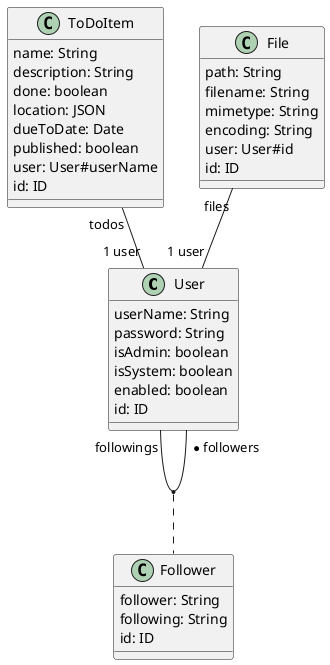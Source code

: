 @startuml All

  User "followings" -- "* followers" User
  (User, User) . Follower

  ToDoItem "todos" -- "1 user" User

  File "files" -- "1 user" User


  class User {
    userName: String
    password: String
    isAdmin: boolean
    isSystem: boolean
    enabled: boolean
    id: ID
  }

  class ToDoItem {
    name: String
    description: String
    done: boolean
    location: JSON
    dueToDate: Date
    published: boolean
    user: User#userName
    id: ID
  }

  class File {
    path: String
    filename: String
    mimetype: String
    encoding: String
    user: User#id
    id: ID
  }

  class Follower {
    follower: String
    following: String
    id: ID
  }

@enduml